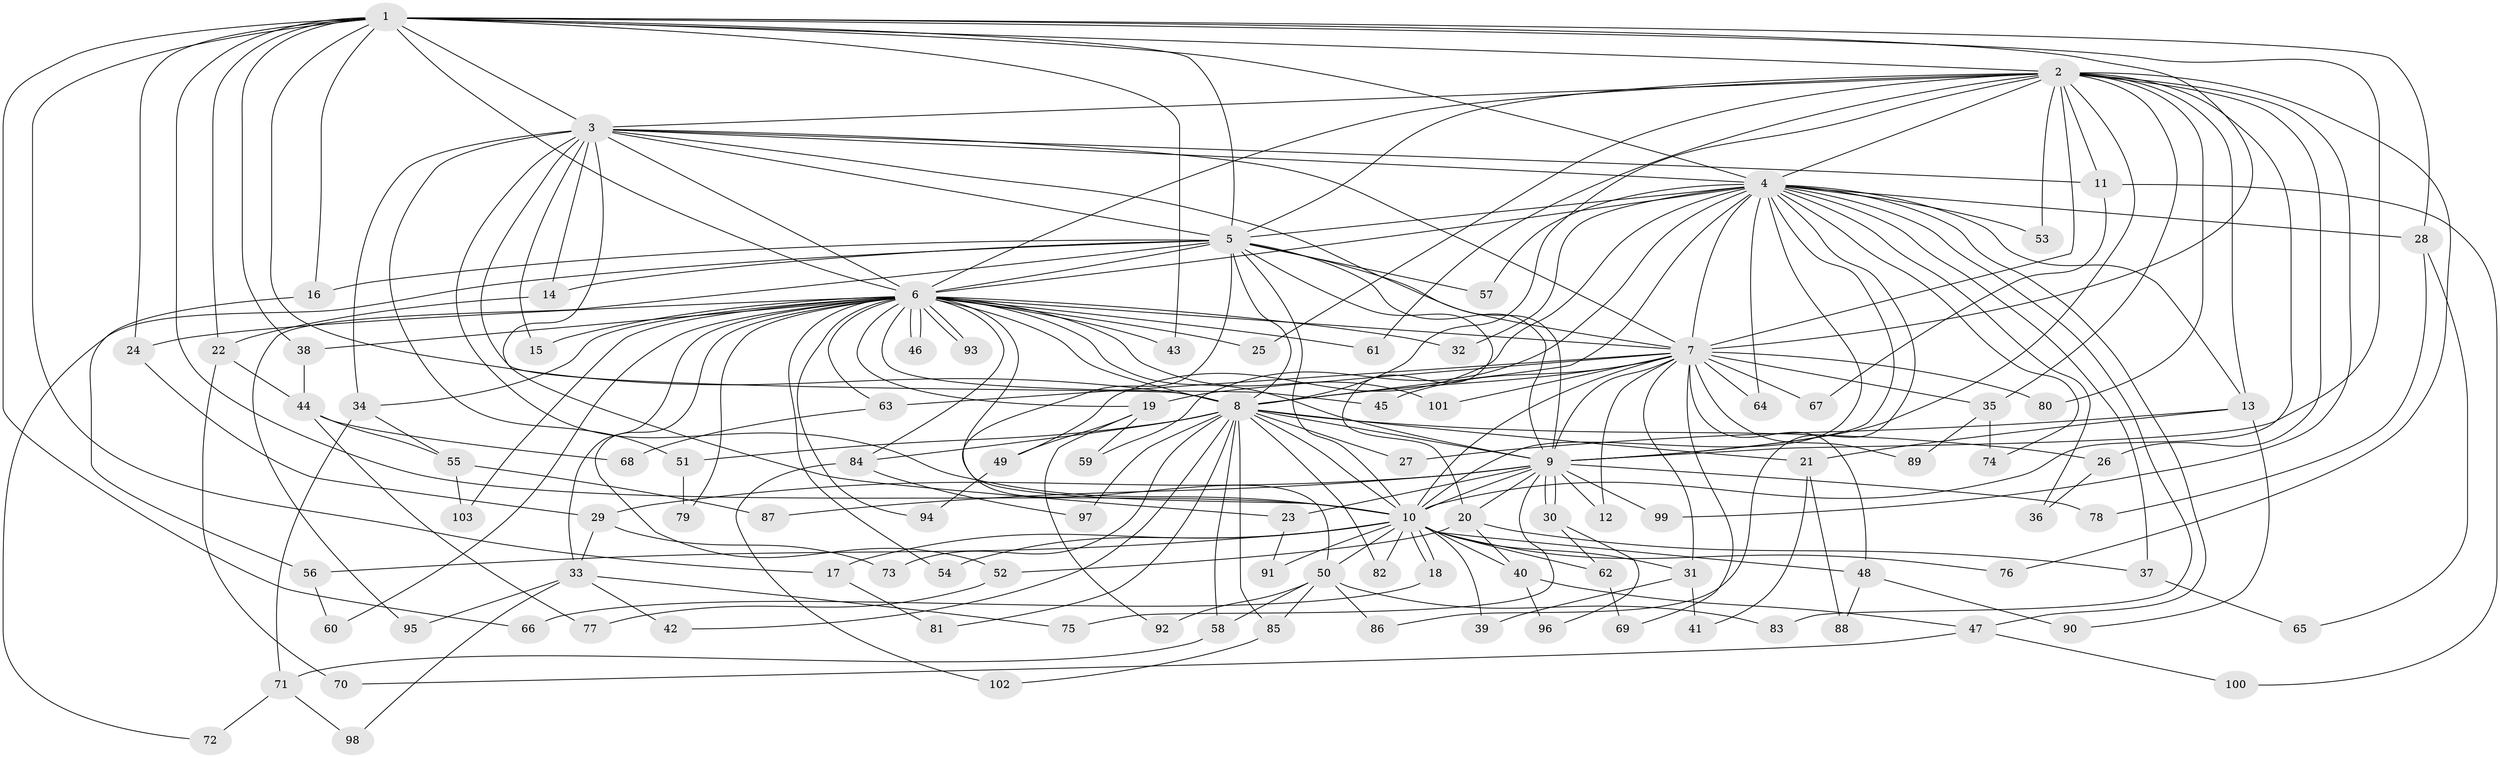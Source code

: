 // Generated by graph-tools (version 1.1) at 2025/44/03/09/25 04:44:15]
// undirected, 103 vertices, 231 edges
graph export_dot {
graph [start="1"]
  node [color=gray90,style=filled];
  1;
  2;
  3;
  4;
  5;
  6;
  7;
  8;
  9;
  10;
  11;
  12;
  13;
  14;
  15;
  16;
  17;
  18;
  19;
  20;
  21;
  22;
  23;
  24;
  25;
  26;
  27;
  28;
  29;
  30;
  31;
  32;
  33;
  34;
  35;
  36;
  37;
  38;
  39;
  40;
  41;
  42;
  43;
  44;
  45;
  46;
  47;
  48;
  49;
  50;
  51;
  52;
  53;
  54;
  55;
  56;
  57;
  58;
  59;
  60;
  61;
  62;
  63;
  64;
  65;
  66;
  67;
  68;
  69;
  70;
  71;
  72;
  73;
  74;
  75;
  76;
  77;
  78;
  79;
  80;
  81;
  82;
  83;
  84;
  85;
  86;
  87;
  88;
  89;
  90;
  91;
  92;
  93;
  94;
  95;
  96;
  97;
  98;
  99;
  100;
  101;
  102;
  103;
  1 -- 2;
  1 -- 3;
  1 -- 4;
  1 -- 5;
  1 -- 6;
  1 -- 7;
  1 -- 8;
  1 -- 9;
  1 -- 10;
  1 -- 16;
  1 -- 17;
  1 -- 22;
  1 -- 24;
  1 -- 28;
  1 -- 38;
  1 -- 43;
  1 -- 66;
  2 -- 3;
  2 -- 4;
  2 -- 5;
  2 -- 6;
  2 -- 7;
  2 -- 8;
  2 -- 9;
  2 -- 10;
  2 -- 11;
  2 -- 13;
  2 -- 25;
  2 -- 26;
  2 -- 35;
  2 -- 53;
  2 -- 61;
  2 -- 76;
  2 -- 80;
  2 -- 99;
  3 -- 4;
  3 -- 5;
  3 -- 6;
  3 -- 7;
  3 -- 8;
  3 -- 9;
  3 -- 10;
  3 -- 11;
  3 -- 14;
  3 -- 15;
  3 -- 23;
  3 -- 34;
  3 -- 51;
  4 -- 5;
  4 -- 6;
  4 -- 7;
  4 -- 8;
  4 -- 9;
  4 -- 10;
  4 -- 13;
  4 -- 28;
  4 -- 32;
  4 -- 36;
  4 -- 37;
  4 -- 47;
  4 -- 49;
  4 -- 53;
  4 -- 57;
  4 -- 59;
  4 -- 64;
  4 -- 74;
  4 -- 83;
  4 -- 86;
  5 -- 6;
  5 -- 7;
  5 -- 8;
  5 -- 9;
  5 -- 10;
  5 -- 14;
  5 -- 16;
  5 -- 20;
  5 -- 50;
  5 -- 57;
  5 -- 72;
  5 -- 95;
  6 -- 7;
  6 -- 8;
  6 -- 9;
  6 -- 10;
  6 -- 15;
  6 -- 19;
  6 -- 24;
  6 -- 25;
  6 -- 32;
  6 -- 33;
  6 -- 34;
  6 -- 38;
  6 -- 43;
  6 -- 45;
  6 -- 46;
  6 -- 46;
  6 -- 52;
  6 -- 54;
  6 -- 60;
  6 -- 61;
  6 -- 63;
  6 -- 79;
  6 -- 84;
  6 -- 93;
  6 -- 93;
  6 -- 94;
  6 -- 101;
  6 -- 103;
  7 -- 8;
  7 -- 9;
  7 -- 10;
  7 -- 12;
  7 -- 19;
  7 -- 31;
  7 -- 35;
  7 -- 45;
  7 -- 48;
  7 -- 63;
  7 -- 64;
  7 -- 67;
  7 -- 69;
  7 -- 80;
  7 -- 89;
  7 -- 101;
  8 -- 9;
  8 -- 10;
  8 -- 21;
  8 -- 26;
  8 -- 27;
  8 -- 42;
  8 -- 51;
  8 -- 58;
  8 -- 73;
  8 -- 81;
  8 -- 82;
  8 -- 84;
  8 -- 85;
  8 -- 97;
  9 -- 10;
  9 -- 12;
  9 -- 20;
  9 -- 23;
  9 -- 29;
  9 -- 30;
  9 -- 30;
  9 -- 75;
  9 -- 78;
  9 -- 87;
  9 -- 99;
  10 -- 17;
  10 -- 18;
  10 -- 18;
  10 -- 31;
  10 -- 39;
  10 -- 40;
  10 -- 48;
  10 -- 50;
  10 -- 54;
  10 -- 56;
  10 -- 62;
  10 -- 76;
  10 -- 82;
  10 -- 91;
  11 -- 67;
  11 -- 100;
  13 -- 21;
  13 -- 27;
  13 -- 90;
  14 -- 22;
  16 -- 56;
  17 -- 81;
  18 -- 66;
  19 -- 49;
  19 -- 59;
  19 -- 92;
  20 -- 37;
  20 -- 40;
  20 -- 52;
  21 -- 41;
  21 -- 88;
  22 -- 44;
  22 -- 70;
  23 -- 91;
  24 -- 29;
  26 -- 36;
  28 -- 65;
  28 -- 78;
  29 -- 33;
  29 -- 73;
  30 -- 62;
  30 -- 96;
  31 -- 39;
  31 -- 41;
  33 -- 42;
  33 -- 75;
  33 -- 95;
  33 -- 98;
  34 -- 55;
  34 -- 71;
  35 -- 74;
  35 -- 89;
  37 -- 65;
  38 -- 44;
  40 -- 47;
  40 -- 96;
  44 -- 55;
  44 -- 68;
  44 -- 77;
  47 -- 70;
  47 -- 100;
  48 -- 88;
  48 -- 90;
  49 -- 94;
  50 -- 58;
  50 -- 83;
  50 -- 85;
  50 -- 86;
  50 -- 92;
  51 -- 79;
  52 -- 77;
  55 -- 87;
  55 -- 103;
  56 -- 60;
  58 -- 71;
  62 -- 69;
  63 -- 68;
  71 -- 72;
  71 -- 98;
  84 -- 97;
  84 -- 102;
  85 -- 102;
}
